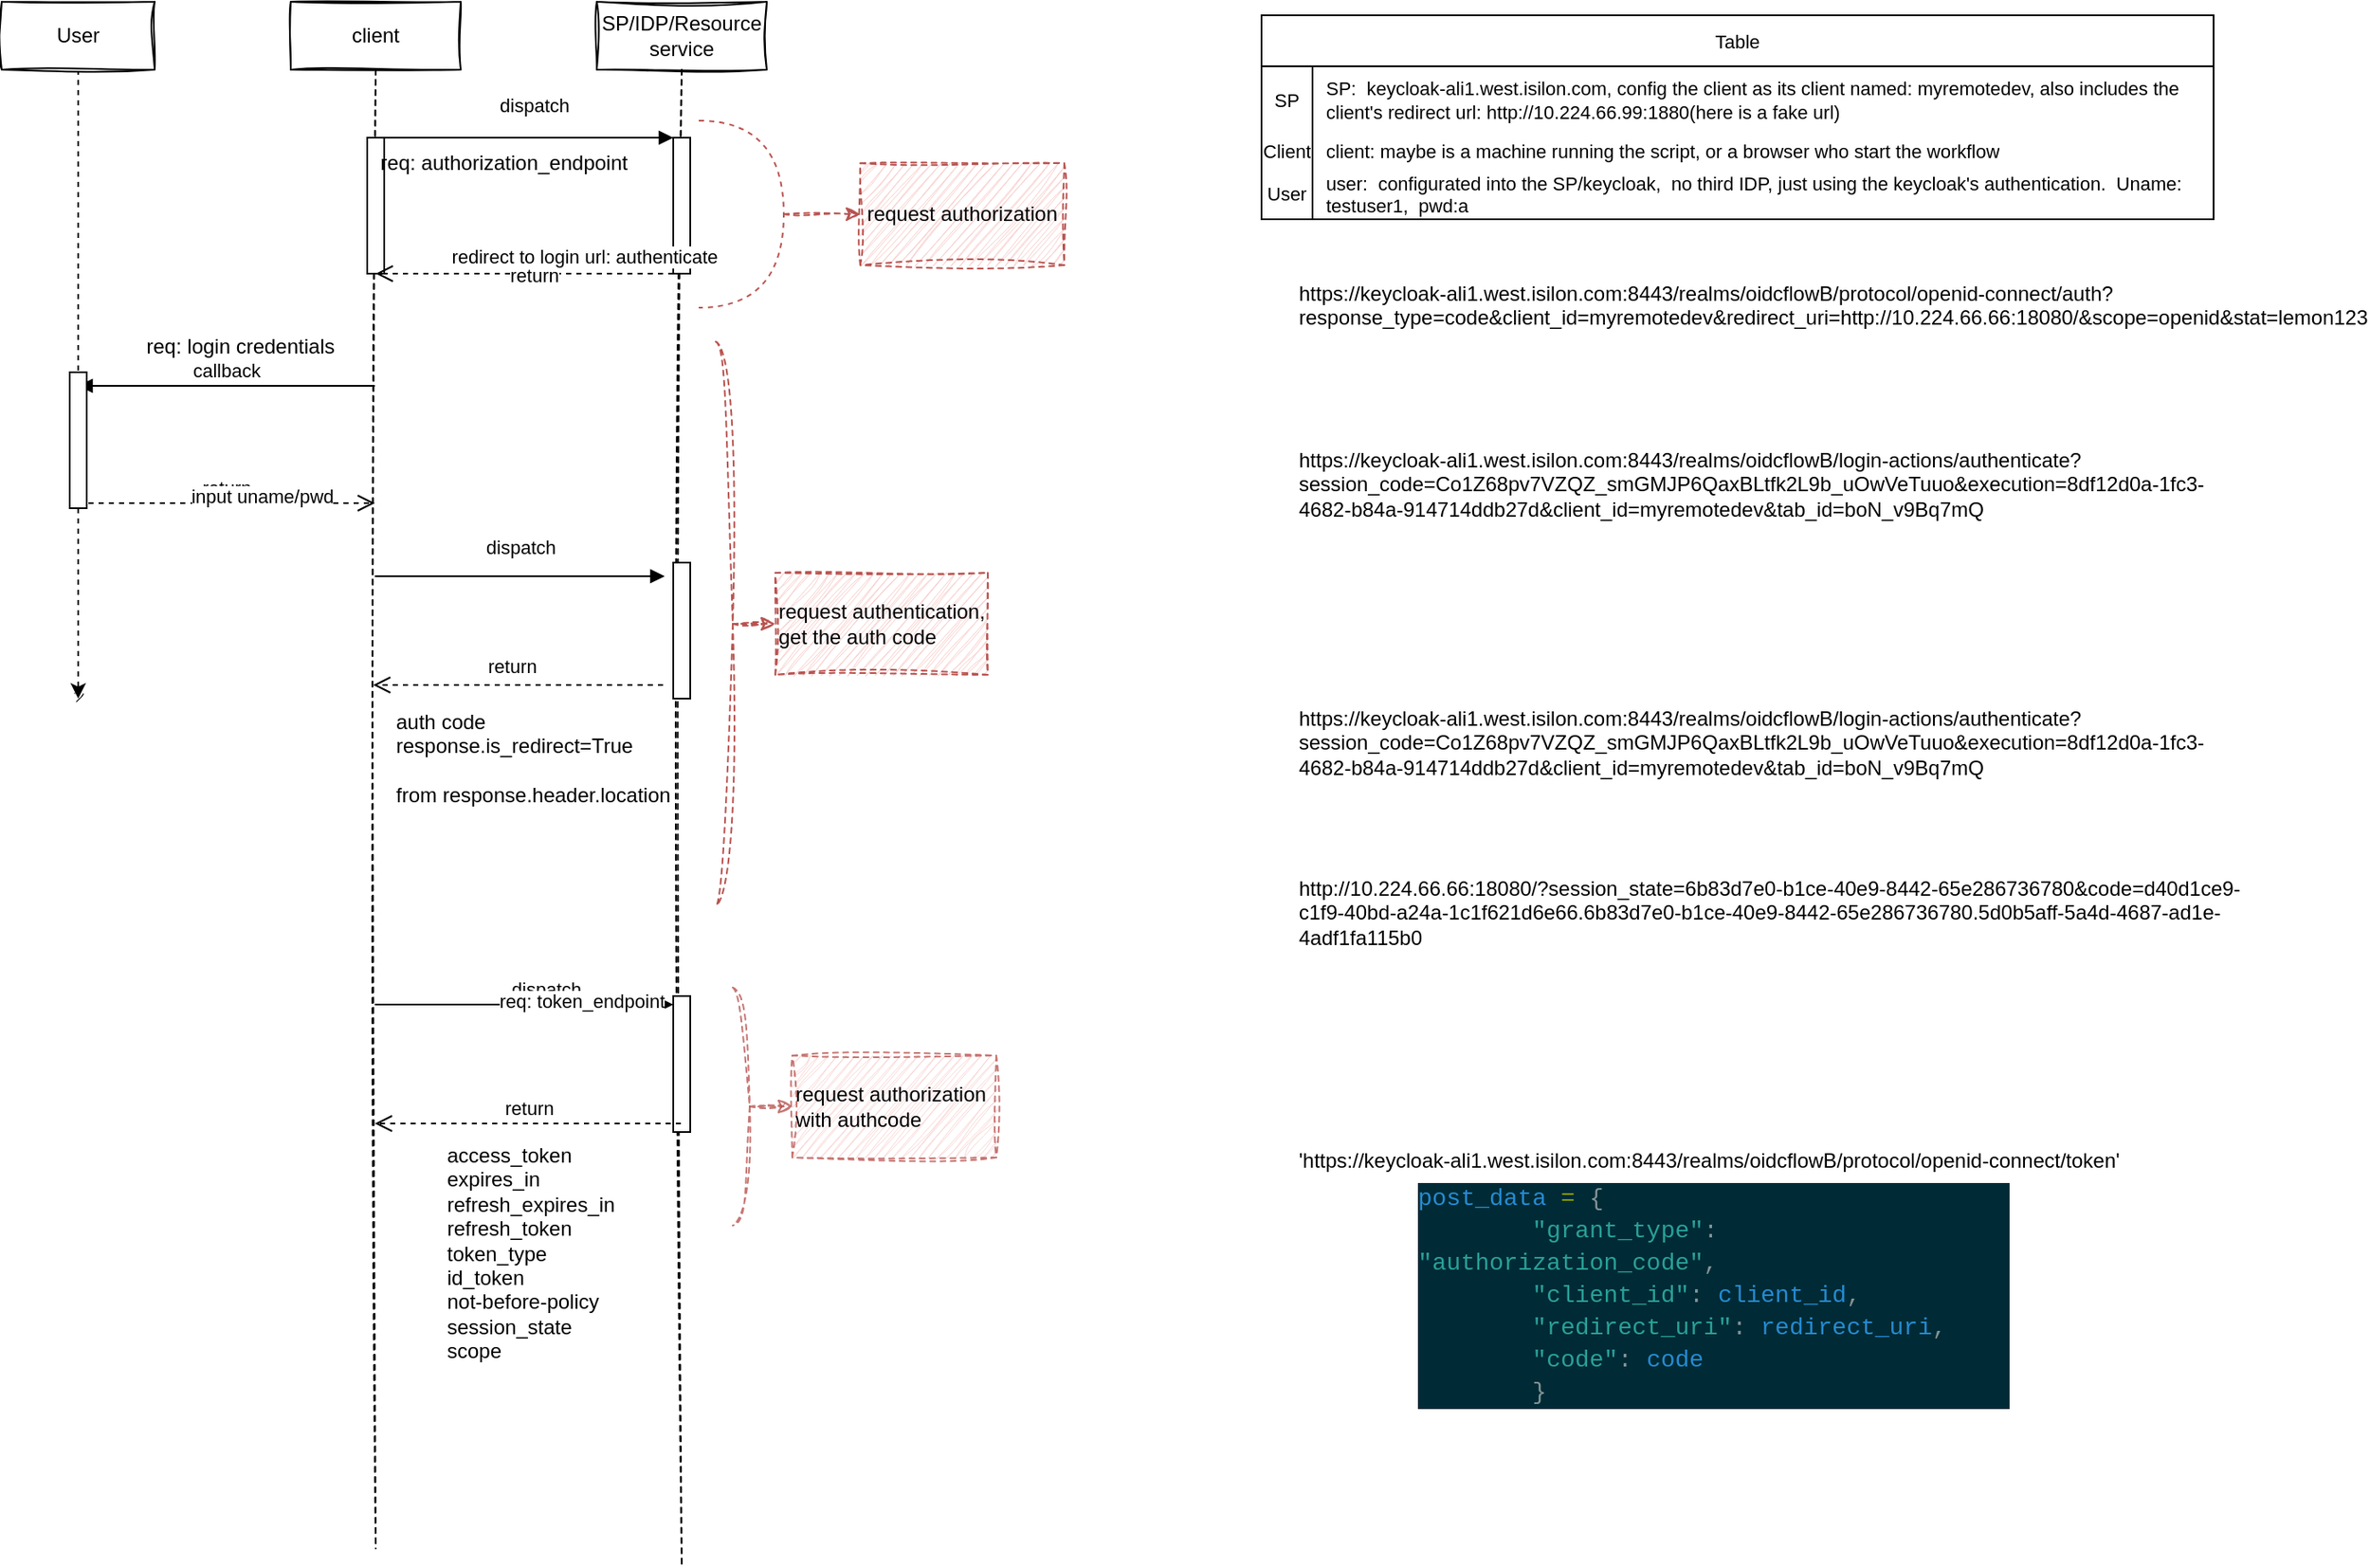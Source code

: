 <mxfile version="21.1.8" type="github">
  <diagram name="Page-1" id="2YBvvXClWsGukQMizWep">
    <mxGraphModel dx="1319" dy="707" grid="1" gridSize="10" guides="1" tooltips="1" connect="1" arrows="1" fold="1" page="1" pageScale="1" pageWidth="850" pageHeight="1100" math="0" shadow="0">
      <root>
        <mxCell id="0" />
        <mxCell id="1" parent="0" />
        <mxCell id="aM9ryv3xv72pqoxQDRHE-5" value="client" style="shape=umlLifeline;perimeter=lifelinePerimeter;whiteSpace=wrap;html=1;container=0;dropTarget=0;collapsible=0;recursiveResize=0;outlineConnect=0;portConstraint=eastwest;newEdgeStyle={&quot;edgeStyle&quot;:&quot;elbowEdgeStyle&quot;,&quot;elbow&quot;:&quot;vertical&quot;,&quot;curved&quot;:0,&quot;rounded&quot;:0};sketch=1;curveFitting=1;jiggle=2;rounded=0;glass=0;shadow=0;" parent="1" vertex="1">
          <mxGeometry x="256" y="40" width="100" height="910" as="geometry" />
        </mxCell>
        <mxCell id="aM9ryv3xv72pqoxQDRHE-6" value="" style="html=1;points=[];perimeter=orthogonalPerimeter;outlineConnect=0;targetShapes=umlLifeline;portConstraint=eastwest;newEdgeStyle={&quot;edgeStyle&quot;:&quot;elbowEdgeStyle&quot;,&quot;elbow&quot;:&quot;vertical&quot;,&quot;curved&quot;:0,&quot;rounded&quot;:0};" parent="aM9ryv3xv72pqoxQDRHE-5" vertex="1">
          <mxGeometry x="45" y="80" width="10" height="80" as="geometry" />
        </mxCell>
        <mxCell id="cdXz-gP29iLM56BV_aXq-1" value="SP/IDP/Resource service" style="shape=umlLifeline;perimeter=lifelinePerimeter;whiteSpace=wrap;html=1;container=0;dropTarget=0;collapsible=0;recursiveResize=0;outlineConnect=0;portConstraint=eastwest;newEdgeStyle={&quot;edgeStyle&quot;:&quot;elbowEdgeStyle&quot;,&quot;elbow&quot;:&quot;vertical&quot;,&quot;curved&quot;:0,&quot;rounded&quot;:0};sketch=1;curveFitting=1;jiggle=2;" parent="1" vertex="1">
          <mxGeometry x="436" y="40" width="100" height="920" as="geometry" />
        </mxCell>
        <mxCell id="cdXz-gP29iLM56BV_aXq-42" value="" style="html=1;points=[];perimeter=orthogonalPerimeter;outlineConnect=0;targetShapes=umlLifeline;portConstraint=eastwest;newEdgeStyle={&quot;edgeStyle&quot;:&quot;elbowEdgeStyle&quot;,&quot;elbow&quot;:&quot;vertical&quot;,&quot;curved&quot;:0,&quot;rounded&quot;:0};" parent="cdXz-gP29iLM56BV_aXq-1" vertex="1">
          <mxGeometry x="45" y="330" width="10" height="80" as="geometry" />
        </mxCell>
        <mxCell id="cdXz-gP29iLM56BV_aXq-20" value="" style="html=1;points=[];perimeter=orthogonalPerimeter;outlineConnect=0;targetShapes=umlLifeline;portConstraint=eastwest;newEdgeStyle={&quot;edgeStyle&quot;:&quot;elbowEdgeStyle&quot;,&quot;elbow&quot;:&quot;vertical&quot;,&quot;curved&quot;:0,&quot;rounded&quot;:0};" parent="cdXz-gP29iLM56BV_aXq-1" vertex="1">
          <mxGeometry x="45" y="80" width="10" height="80" as="geometry" />
        </mxCell>
        <mxCell id="cdXz-gP29iLM56BV_aXq-53" value="" style="html=1;points=[];perimeter=orthogonalPerimeter;outlineConnect=0;targetShapes=umlLifeline;portConstraint=eastwest;newEdgeStyle={&quot;edgeStyle&quot;:&quot;elbowEdgeStyle&quot;,&quot;elbow&quot;:&quot;vertical&quot;,&quot;curved&quot;:0,&quot;rounded&quot;:0};" parent="cdXz-gP29iLM56BV_aXq-1" vertex="1">
          <mxGeometry x="45" y="585" width="10" height="80" as="geometry" />
        </mxCell>
        <mxCell id="cdXz-gP29iLM56BV_aXq-55" value="return" style="html=1;verticalAlign=bottom;endArrow=open;dashed=1;endSize=8;edgeStyle=elbowEdgeStyle;elbow=vertical;curved=0;rounded=0;" parent="cdXz-gP29iLM56BV_aXq-1" source="cdXz-gP29iLM56BV_aXq-1" edge="1">
          <mxGeometry relative="1" as="geometry">
            <mxPoint x="-130.5" y="660" as="targetPoint" />
            <mxPoint x="44" y="660" as="sourcePoint" />
          </mxGeometry>
        </mxCell>
        <mxCell id="cdXz-gP29iLM56BV_aXq-62" value="access_token&#xa;expires_in&#xa;refresh_expires_in&#xa;refresh_token&#xa;token_type&#xa;id_token&#xa;not-before-policy&#xa;session_state&#xa;scope" style="text;whiteSpace=wrap;html=1;" parent="cdXz-gP29iLM56BV_aXq-1" vertex="1">
          <mxGeometry x="-90" y="665" width="130" height="150" as="geometry" />
        </mxCell>
        <mxCell id="cdXz-gP29iLM56BV_aXq-11" value="https://keycloak-ali1.west.isilon.com:8443/realms/oidcflowB/protocol/openid-connect/auth?response_type=code&amp;client_id=myremotedev&amp;redirect_uri=http://10.224.66.66:18080/&amp;scope=openid&amp;stat=lemon123" style="text;whiteSpace=wrap;html=1;" parent="1" vertex="1">
          <mxGeometry x="847" y="198" width="560" height="50" as="geometry" />
        </mxCell>
        <mxCell id="cdXz-gP29iLM56BV_aXq-21" value="dispatch" style="html=1;verticalAlign=bottom;endArrow=block;edgeStyle=elbowEdgeStyle;elbow=vertical;curved=0;rounded=0;" parent="1" source="aM9ryv3xv72pqoxQDRHE-5" target="cdXz-gP29iLM56BV_aXq-20" edge="1">
          <mxGeometry x="0.062" y="10" relative="1" as="geometry">
            <mxPoint x="406" y="120" as="sourcePoint" />
            <Array as="points">
              <mxPoint x="446" y="120" />
            </Array>
            <mxPoint as="offset" />
          </mxGeometry>
        </mxCell>
        <mxCell id="cdXz-gP29iLM56BV_aXq-22" value="return" style="html=1;verticalAlign=bottom;endArrow=open;dashed=1;endSize=8;edgeStyle=elbowEdgeStyle;elbow=vertical;curved=0;rounded=0;" parent="1" source="cdXz-gP29iLM56BV_aXq-20" edge="1">
          <mxGeometry x="-0.059" y="10" relative="1" as="geometry">
            <mxPoint x="306" y="200" as="targetPoint" />
            <mxPoint as="offset" />
          </mxGeometry>
        </mxCell>
        <mxCell id="cdXz-gP29iLM56BV_aXq-24" value="redirect to login url: authenticate&amp;nbsp;" style="edgeLabel;html=1;align=center;verticalAlign=middle;resizable=0;points=[];" parent="cdXz-gP29iLM56BV_aXq-22" vertex="1" connectable="0">
          <mxGeometry x="-0.429" y="-1" relative="1" as="geometry">
            <mxPoint x="-1" y="-9" as="offset" />
          </mxGeometry>
        </mxCell>
        <mxCell id="cdXz-gP29iLM56BV_aXq-23" value="req: authorization_endpoint" style="text;html=1;align=center;verticalAlign=middle;resizable=0;points=[];autosize=1;strokeColor=none;fillColor=none;" parent="1" vertex="1">
          <mxGeometry x="296" y="120" width="170" height="30" as="geometry" />
        </mxCell>
        <mxCell id="cdXz-gP29iLM56BV_aXq-38" value="callback" style="html=1;verticalAlign=bottom;endArrow=block;edgeStyle=elbowEdgeStyle;elbow=vertical;curved=0;rounded=0;" parent="1" edge="1">
          <mxGeometry relative="1" as="geometry">
            <mxPoint x="305.5" y="266" as="sourcePoint" />
            <mxPoint x="131" y="266" as="targetPoint" />
            <mxPoint as="offset" />
          </mxGeometry>
        </mxCell>
        <mxCell id="cdXz-gP29iLM56BV_aXq-39" value="return" style="html=1;verticalAlign=bottom;endArrow=open;dashed=1;endSize=8;edgeStyle=elbowEdgeStyle;elbow=vertical;curved=0;rounded=0;" parent="1" edge="1">
          <mxGeometry x="-0.003" relative="1" as="geometry">
            <mxPoint x="305.5" y="335" as="targetPoint" />
            <mxPoint x="131" y="335" as="sourcePoint" />
            <mxPoint as="offset" />
          </mxGeometry>
        </mxCell>
        <mxCell id="cdXz-gP29iLM56BV_aXq-41" value="input uname/pwd" style="edgeLabel;html=1;align=center;verticalAlign=middle;resizable=0;points=[];" parent="cdXz-gP29iLM56BV_aXq-39" vertex="1" connectable="0">
          <mxGeometry x="0.232" y="5" relative="1" as="geometry">
            <mxPoint y="1" as="offset" />
          </mxGeometry>
        </mxCell>
        <mxCell id="cdXz-gP29iLM56BV_aXq-40" value="req: login credentials" style="text;html=1;align=center;verticalAlign=middle;resizable=0;points=[];autosize=1;strokeColor=none;fillColor=none;" parent="1" vertex="1">
          <mxGeometry x="161" y="228" width="130" height="30" as="geometry" />
        </mxCell>
        <mxCell id="cdXz-gP29iLM56BV_aXq-43" value="dispatch" style="html=1;verticalAlign=bottom;endArrow=block;edgeStyle=elbowEdgeStyle;elbow=vertical;curved=0;rounded=0;" parent="1" edge="1">
          <mxGeometry y="8" relative="1" as="geometry">
            <mxPoint x="305.5" y="378" as="sourcePoint" />
            <mxPoint x="476" y="378" as="targetPoint" />
            <mxPoint as="offset" />
          </mxGeometry>
        </mxCell>
        <mxCell id="cdXz-gP29iLM56BV_aXq-44" value="return" style="html=1;verticalAlign=bottom;endArrow=open;dashed=1;endSize=8;edgeStyle=elbowEdgeStyle;elbow=vertical;curved=0;rounded=0;" parent="1" edge="1">
          <mxGeometry x="0.044" y="-2" relative="1" as="geometry">
            <mxPoint x="304.5" y="442" as="targetPoint" />
            <mxPoint x="475" y="442" as="sourcePoint" />
            <mxPoint as="offset" />
          </mxGeometry>
        </mxCell>
        <UserObject label="https://keycloak-ali1.west.isilon.com:8443/realms/oidcflowB/login-actions/authenticate?session_code=Co1Z68pv7VZQZ_smGMJP6QaxBLtfk2L9b_uOwVeTuuo&amp;execution=8df12d0a-1fc3-4682-b84a-914714ddb27d&amp;client_id=myremotedev&amp;tab_id=boN_v9Bq7mQ" link="https://keycloak-ali1.west.isilon.com:8443/realms/oidcflowB/login-actions/authenticate?session_code=Co1Z68pv7VZQZ_smGMJP6QaxBLtfk2L9b_uOwVeTuuo&amp;execution=8df12d0a-1fc3-4682-b84a-914714ddb27d&amp;client_id=myremotedev&amp;tab_id=boN_v9Bq7mQ" id="cdXz-gP29iLM56BV_aXq-45">
          <mxCell style="text;whiteSpace=wrap;html=1;" parent="1" vertex="1">
            <mxGeometry x="847" y="296" width="560" height="70" as="geometry" />
          </mxCell>
        </UserObject>
        <UserObject label="http://10.224.66.66:18080/?session_state=6b83d7e0-b1ce-40e9-8442-65e286736780&amp;code=d40d1ce9-c1f9-40bd-a24a-1c1f621d6e66.6b83d7e0-b1ce-40e9-8442-65e286736780.5d0b5aff-5a4d-4687-ad1e-4adf1fa115b0" link="http://10.224.66.66:18080/?session_state=6b83d7e0-b1ce-40e9-8442-65e286736780&amp;code=d40d1ce9-c1f9-40bd-a24a-1c1f621d6e66.6b83d7e0-b1ce-40e9-8442-65e286736780.5d0b5aff-5a4d-4687-ad1e-4adf1fa115b0" id="cdXz-gP29iLM56BV_aXq-50">
          <mxCell style="text;whiteSpace=wrap;html=1;" parent="1" vertex="1">
            <mxGeometry x="847" y="548" width="560" height="70" as="geometry" />
          </mxCell>
        </UserObject>
        <UserObject label="https://keycloak-ali1.west.isilon.com:8443/realms/oidcflowB/login-actions/authenticate?session_code=Co1Z68pv7VZQZ_smGMJP6QaxBLtfk2L9b_uOwVeTuuo&amp;execution=8df12d0a-1fc3-4682-b84a-914714ddb27d&amp;client_id=myremotedev&amp;tab_id=boN_v9Bq7mQ" link="https://keycloak-ali1.west.isilon.com:8443/realms/oidcflowB/login-actions/authenticate?session_code=Co1Z68pv7VZQZ_smGMJP6QaxBLtfk2L9b_uOwVeTuuo&amp;execution=8df12d0a-1fc3-4682-b84a-914714ddb27d&amp;client_id=myremotedev&amp;tab_id=boN_v9Bq7mQ" id="cdXz-gP29iLM56BV_aXq-51">
          <mxCell style="text;whiteSpace=wrap;html=1;" parent="1" vertex="1">
            <mxGeometry x="847" y="448" width="560" height="70" as="geometry" />
          </mxCell>
        </UserObject>
        <mxCell id="cdXz-gP29iLM56BV_aXq-52" value="&#39;https://keycloak-ali1.west.isilon.com:8443/realms/oidcflowB/protocol/openid-connect/token&#39;" style="text;whiteSpace=wrap;html=1;" parent="1" vertex="1">
          <mxGeometry x="847" y="708" width="520" height="40" as="geometry" />
        </mxCell>
        <mxCell id="cdXz-gP29iLM56BV_aXq-54" value="dispatch" style="html=1;verticalAlign=bottom;endArrow=block;edgeStyle=elbowEdgeStyle;elbow=vertical;curved=0;rounded=0;" parent="1" edge="1">
          <mxGeometry x="0.145" relative="1" as="geometry">
            <mxPoint x="305.5" y="630" as="sourcePoint" />
            <mxPoint x="481" y="630" as="targetPoint" />
            <mxPoint as="offset" />
          </mxGeometry>
        </mxCell>
        <mxCell id="cdXz-gP29iLM56BV_aXq-60" value="req: token_endpoint" style="edgeLabel;html=1;align=center;verticalAlign=middle;resizable=0;points=[];" parent="cdXz-gP29iLM56BV_aXq-54" vertex="1" connectable="0">
          <mxGeometry x="0.379" y="2" relative="1" as="geometry">
            <mxPoint as="offset" />
          </mxGeometry>
        </mxCell>
        <mxCell id="cdXz-gP29iLM56BV_aXq-61" value="&lt;div style=&quot;color: rgb(131, 148, 150); background-color: rgb(0, 43, 54); font-family: Consolas, &amp;quot;Courier New&amp;quot;, monospace; font-weight: normal; font-size: 14px; line-height: 19px;&quot;&gt;&lt;div&gt;&lt;span style=&quot;color: #268bd2;&quot;&gt;post_data&lt;/span&gt;&lt;span style=&quot;color: #839496;&quot;&gt; &lt;/span&gt;&lt;span style=&quot;color: #859900;&quot;&gt;=&lt;/span&gt;&lt;span style=&quot;color: #839496;&quot;&gt; {&lt;/span&gt;&lt;/div&gt;&lt;div&gt;&lt;span style=&quot;color: #839496;&quot;&gt;&amp;nbsp; &amp;nbsp; &amp;nbsp; &amp;nbsp; &lt;/span&gt;&lt;span style=&quot;color: #2aa198;&quot;&gt;&quot;grant_type&quot;&lt;/span&gt;&lt;span style=&quot;color: #839496;&quot;&gt;: &lt;/span&gt;&lt;span style=&quot;color: #2aa198;&quot;&gt;&quot;authorization_code&quot;&lt;/span&gt;&lt;span style=&quot;color: #839496;&quot;&gt;,&lt;/span&gt;&lt;/div&gt;&lt;div&gt;&lt;span style=&quot;color: #839496;&quot;&gt;&amp;nbsp; &amp;nbsp; &amp;nbsp; &amp;nbsp; &lt;/span&gt;&lt;span style=&quot;color: #2aa198;&quot;&gt;&quot;client_id&quot;&lt;/span&gt;&lt;span style=&quot;color: #839496;&quot;&gt;: &lt;/span&gt;&lt;span style=&quot;color: #268bd2;&quot;&gt;client_id&lt;/span&gt;&lt;span style=&quot;color: #839496;&quot;&gt;,&lt;/span&gt;&lt;/div&gt;&lt;div&gt;&lt;span style=&quot;color: #839496;&quot;&gt;&amp;nbsp; &amp;nbsp; &amp;nbsp; &amp;nbsp; &lt;/span&gt;&lt;span style=&quot;color: #2aa198;&quot;&gt;&quot;redirect_uri&quot;&lt;/span&gt;&lt;span style=&quot;color: #839496;&quot;&gt;: &lt;/span&gt;&lt;span style=&quot;color: #268bd2;&quot;&gt;redirect_uri&lt;/span&gt;&lt;span style=&quot;color: #839496;&quot;&gt;,&lt;/span&gt;&lt;/div&gt;&lt;div&gt;&lt;span style=&quot;color: #839496;&quot;&gt;&amp;nbsp; &amp;nbsp; &amp;nbsp; &amp;nbsp; &lt;/span&gt;&lt;span style=&quot;color: #2aa198;&quot;&gt;&quot;code&quot;&lt;/span&gt;&lt;span style=&quot;color: #839496;&quot;&gt;: &lt;/span&gt;&lt;span style=&quot;color: #268bd2;&quot;&gt;code&lt;/span&gt;&lt;/div&gt;&lt;div&gt;&lt;span style=&quot;color: #839496;&quot;&gt;&amp;nbsp; &amp;nbsp; &amp;nbsp; &amp;nbsp; }&lt;/span&gt;&lt;/div&gt;&lt;/div&gt;" style="text;whiteSpace=wrap;html=1;" parent="1" vertex="1">
          <mxGeometry x="917" y="728" width="350" height="110" as="geometry" />
        </mxCell>
        <mxCell id="cdXz-gP29iLM56BV_aXq-64" value="&lt;div style=&quot;border-color: var(--border-color);&quot;&gt;auth code&lt;/div&gt;&lt;div style=&quot;border-color: var(--border-color);&quot;&gt;response.is_redirect=True&lt;/div&gt;&lt;div style=&quot;border-color: var(--border-color);&quot;&gt;&lt;br style=&quot;border-color: var(--border-color);&quot;&gt;&lt;/div&gt;&lt;div style=&quot;border-color: var(--border-color);&quot;&gt;from response.header.location&lt;/div&gt;&lt;div style=&quot;border-color: var(--border-color);&quot;&gt;&lt;br style=&quot;border-color: var(--border-color); color: rgb(0, 0, 0); font-family: Helvetica; font-size: 12px; font-style: normal; font-variant-ligatures: normal; font-variant-caps: normal; font-weight: 400; letter-spacing: normal; orphans: 2; text-indent: 0px; text-transform: none; widows: 2; word-spacing: 0px; -webkit-text-stroke-width: 0px; background-color: rgb(251, 251, 251); text-decoration-thickness: initial; text-decoration-style: initial; text-decoration-color: initial;&quot;&gt;&lt;br&gt;&lt;br&gt;&lt;/div&gt;" style="text;whiteSpace=wrap;html=1;align=left;" parent="1" vertex="1">
          <mxGeometry x="316" y="450" width="190" height="70" as="geometry" />
        </mxCell>
        <mxCell id="cdXz-gP29iLM56BV_aXq-66" value="Table" style="shape=table;startSize=30;container=1;collapsible=0;childLayout=tableLayout;fixedRows=1;rowLines=0;fontStyle=0;strokeColor=default;fontSize=11;" parent="1" vertex="1">
          <mxGeometry x="827" y="48" width="560" height="120" as="geometry" />
        </mxCell>
        <mxCell id="cdXz-gP29iLM56BV_aXq-67" value="" style="shape=tableRow;horizontal=0;startSize=0;swimlaneHead=0;swimlaneBody=0;top=0;left=0;bottom=0;right=0;collapsible=0;dropTarget=0;fillColor=none;points=[[0,0.5],[1,0.5]];portConstraint=eastwest;strokeColor=inherit;fontSize=11;" parent="cdXz-gP29iLM56BV_aXq-66" vertex="1">
          <mxGeometry y="30" width="560" height="40" as="geometry" />
        </mxCell>
        <mxCell id="cdXz-gP29iLM56BV_aXq-68" value="SP" style="shape=partialRectangle;html=1;whiteSpace=wrap;connectable=0;fillColor=none;top=0;left=0;bottom=0;right=0;overflow=hidden;pointerEvents=1;strokeColor=inherit;fontSize=11;" parent="cdXz-gP29iLM56BV_aXq-67" vertex="1">
          <mxGeometry width="30" height="40" as="geometry">
            <mxRectangle width="30" height="40" as="alternateBounds" />
          </mxGeometry>
        </mxCell>
        <mxCell id="cdXz-gP29iLM56BV_aXq-69" value="SP:&amp;nbsp; keycloak-ali1.west.isilon.com, config the client as its client named: myremotedev, also includes the client&#39;s redirect url: http://10.224.66.99:1880(here is a fake url)" style="shape=partialRectangle;html=1;whiteSpace=wrap;connectable=0;fillColor=none;top=0;left=0;bottom=0;right=0;align=left;spacingLeft=6;overflow=hidden;strokeColor=inherit;fontSize=11;" parent="cdXz-gP29iLM56BV_aXq-67" vertex="1">
          <mxGeometry x="30" width="530" height="40" as="geometry">
            <mxRectangle width="530" height="40" as="alternateBounds" />
          </mxGeometry>
        </mxCell>
        <mxCell id="cdXz-gP29iLM56BV_aXq-70" value="" style="shape=tableRow;horizontal=0;startSize=0;swimlaneHead=0;swimlaneBody=0;top=0;left=0;bottom=0;right=0;collapsible=0;dropTarget=0;fillColor=none;points=[[0,0.5],[1,0.5]];portConstraint=eastwest;strokeColor=inherit;fontSize=11;" parent="cdXz-gP29iLM56BV_aXq-66" vertex="1">
          <mxGeometry y="70" width="560" height="20" as="geometry" />
        </mxCell>
        <mxCell id="cdXz-gP29iLM56BV_aXq-71" value="Client" style="shape=partialRectangle;html=1;whiteSpace=wrap;connectable=0;fillColor=none;top=0;left=0;bottom=0;right=0;overflow=hidden;strokeColor=inherit;fontSize=11;" parent="cdXz-gP29iLM56BV_aXq-70" vertex="1">
          <mxGeometry width="30" height="20" as="geometry">
            <mxRectangle width="30" height="20" as="alternateBounds" />
          </mxGeometry>
        </mxCell>
        <mxCell id="cdXz-gP29iLM56BV_aXq-72" value="client: maybe is a machine running the script, or a browser who start the workflow" style="shape=partialRectangle;html=1;whiteSpace=wrap;connectable=0;fillColor=none;top=0;left=0;bottom=0;right=0;align=left;spacingLeft=6;overflow=hidden;strokeColor=inherit;fontSize=11;" parent="cdXz-gP29iLM56BV_aXq-70" vertex="1">
          <mxGeometry x="30" width="530" height="20" as="geometry">
            <mxRectangle width="530" height="20" as="alternateBounds" />
          </mxGeometry>
        </mxCell>
        <mxCell id="cdXz-gP29iLM56BV_aXq-73" value="" style="shape=tableRow;horizontal=0;startSize=0;swimlaneHead=0;swimlaneBody=0;top=0;left=0;bottom=0;right=0;collapsible=0;dropTarget=0;fillColor=none;points=[[0,0.5],[1,0.5]];portConstraint=eastwest;strokeColor=inherit;fontSize=11;" parent="cdXz-gP29iLM56BV_aXq-66" vertex="1">
          <mxGeometry y="90" width="560" height="30" as="geometry" />
        </mxCell>
        <mxCell id="cdXz-gP29iLM56BV_aXq-74" value="User" style="shape=partialRectangle;html=1;whiteSpace=wrap;connectable=0;fillColor=none;top=0;left=0;bottom=0;right=0;overflow=hidden;strokeColor=inherit;fontSize=11;" parent="cdXz-gP29iLM56BV_aXq-73" vertex="1">
          <mxGeometry width="30" height="30" as="geometry">
            <mxRectangle width="30" height="30" as="alternateBounds" />
          </mxGeometry>
        </mxCell>
        <mxCell id="cdXz-gP29iLM56BV_aXq-75" value="user:&amp;nbsp; configurated into the SP/keycloak,&amp;nbsp; no third IDP, just using the keycloak&#39;s authentication.&amp;nbsp; Uname: testuser1,&amp;nbsp; pwd:a" style="shape=partialRectangle;html=1;whiteSpace=wrap;connectable=0;fillColor=none;top=0;left=0;bottom=0;right=0;align=left;spacingLeft=6;overflow=hidden;strokeColor=inherit;fontSize=11;" parent="cdXz-gP29iLM56BV_aXq-73" vertex="1">
          <mxGeometry x="30" width="530" height="30" as="geometry">
            <mxRectangle width="530" height="30" as="alternateBounds" />
          </mxGeometry>
        </mxCell>
        <mxCell id="cdXz-gP29iLM56BV_aXq-87" value="" style="edgeStyle=orthogonalEdgeStyle;rounded=0;orthogonalLoop=1;jettySize=auto;html=1;fillColor=#f8cecc;strokeColor=#b85450;dashed=1;shadow=0;sketch=1;curveFitting=1;jiggle=2;" parent="1" source="cdXz-gP29iLM56BV_aXq-85" target="cdXz-gP29iLM56BV_aXq-86" edge="1">
          <mxGeometry relative="1" as="geometry" />
        </mxCell>
        <mxCell id="cdXz-gP29iLM56BV_aXq-85" value="" style="shape=requiredInterface;html=1;verticalLabelPosition=bottom;sketch=0;fillColor=#f8cecc;strokeColor=#b85450;dashed=1;" parent="1" vertex="1">
          <mxGeometry x="496" y="110" width="50" height="110" as="geometry" />
        </mxCell>
        <mxCell id="cdXz-gP29iLM56BV_aXq-86" value="request authorization" style="whiteSpace=wrap;html=1;fillColor=#f8cecc;strokeColor=#b85450;dashed=1;shadow=0;sketch=1;curveFitting=1;jiggle=2;" parent="1" vertex="1">
          <mxGeometry x="591" y="135" width="120" height="60" as="geometry" />
        </mxCell>
        <mxCell id="cdXz-gP29iLM56BV_aXq-90" value="" style="edgeStyle=orthogonalEdgeStyle;rounded=0;orthogonalLoop=1;jettySize=auto;html=1;fillColor=#f8cecc;strokeColor=#b85450;dashed=1;shadow=0;sketch=1;curveFitting=1;jiggle=2;" parent="1" source="cdXz-gP29iLM56BV_aXq-88" target="cdXz-gP29iLM56BV_aXq-89" edge="1">
          <mxGeometry relative="1" as="geometry" />
        </mxCell>
        <mxCell id="cdXz-gP29iLM56BV_aXq-88" value="" style="shape=requiredInterface;html=1;verticalLabelPosition=bottom;fillColor=#f8cecc;strokeColor=#b85450;dashed=1;shadow=0;sketch=1;curveFitting=1;jiggle=2;" parent="1" vertex="1">
          <mxGeometry x="506" y="240" width="10" height="332" as="geometry" />
        </mxCell>
        <mxCell id="cdXz-gP29iLM56BV_aXq-89" value="request authentication, get the auth code" style="whiteSpace=wrap;html=1;align=left;fillColor=#f8cecc;strokeColor=#b85450;dashed=1;shadow=0;sketch=1;curveFitting=1;jiggle=2;" parent="1" vertex="1">
          <mxGeometry x="541" y="376" width="125" height="60" as="geometry" />
        </mxCell>
        <mxCell id="cdXz-gP29iLM56BV_aXq-93" value="" style="edgeStyle=orthogonalEdgeStyle;rounded=0;orthogonalLoop=1;jettySize=auto;html=1;sketch=1;curveFitting=1;jiggle=2;dashed=1;fillColor=#f8cecc;strokeColor=#b85450;shadow=0;opacity=80;metaEdit=0;fixDash=0;" parent="1" source="cdXz-gP29iLM56BV_aXq-91" target="cdXz-gP29iLM56BV_aXq-92" edge="1">
          <mxGeometry relative="1" as="geometry" />
        </mxCell>
        <mxCell id="cdXz-gP29iLM56BV_aXq-91" value="" style="shape=requiredInterface;html=1;verticalLabelPosition=bottom;sketch=1;curveFitting=1;jiggle=2;dashed=1;fillColor=#f8cecc;strokeColor=#b85450;shadow=0;opacity=80;metaEdit=0;fixDash=0;" parent="1" vertex="1">
          <mxGeometry x="516" y="620" width="10" height="140" as="geometry" />
        </mxCell>
        <mxCell id="cdXz-gP29iLM56BV_aXq-92" value="request authorization with authcode" style="whiteSpace=wrap;html=1;sketch=1;align=left;curveFitting=1;jiggle=2;dashed=1;fillColor=#f8cecc;strokeColor=#b85450;shadow=0;opacity=80;metaEdit=0;fixDash=0;" parent="1" vertex="1">
          <mxGeometry x="551" y="660" width="120" height="60" as="geometry" />
        </mxCell>
        <mxCell id="cdXz-gP29iLM56BV_aXq-100" style="edgeStyle=orthogonalEdgeStyle;rounded=0;orthogonalLoop=1;jettySize=auto;html=1;exitX=0.5;exitY=1;exitDx=0;exitDy=0;entryX=0.475;entryY=-0.175;entryDx=0;entryDy=0;entryPerimeter=0;dashed=1;" parent="1" source="cdXz-gP29iLM56BV_aXq-94" target="cdXz-gP29iLM56BV_aXq-96" edge="1">
          <mxGeometry relative="1" as="geometry">
            <mxPoint x="131" y="250" as="targetPoint" />
          </mxGeometry>
        </mxCell>
        <mxCell id="cdXz-gP29iLM56BV_aXq-94" value="User" style="rounded=0;whiteSpace=wrap;html=1;sketch=1;curveFitting=1;jiggle=2;" parent="1" vertex="1">
          <mxGeometry x="86" y="40" width="90" height="40" as="geometry" />
        </mxCell>
        <mxCell id="cdXz-gP29iLM56BV_aXq-96" value="" style="shape=waypoint;sketch=1;size=6;pointerEvents=1;points=[];fillColor=default;resizable=0;rotatable=0;perimeter=centerPerimeter;snapToPoint=1;rounded=0;curveFitting=1;jiggle=2;" parent="1" vertex="1">
          <mxGeometry x="121" y="440" width="20" height="20" as="geometry" />
        </mxCell>
        <mxCell id="cdXz-gP29iLM56BV_aXq-98" value="" style="html=1;points=[];perimeter=orthogonalPerimeter;outlineConnect=0;targetShapes=umlLifeline;portConstraint=eastwest;newEdgeStyle={&quot;edgeStyle&quot;:&quot;elbowEdgeStyle&quot;,&quot;elbow&quot;:&quot;vertical&quot;,&quot;curved&quot;:0,&quot;rounded&quot;:0};" parent="1" vertex="1">
          <mxGeometry x="126" y="258" width="10" height="80" as="geometry" />
        </mxCell>
      </root>
    </mxGraphModel>
  </diagram>
</mxfile>
